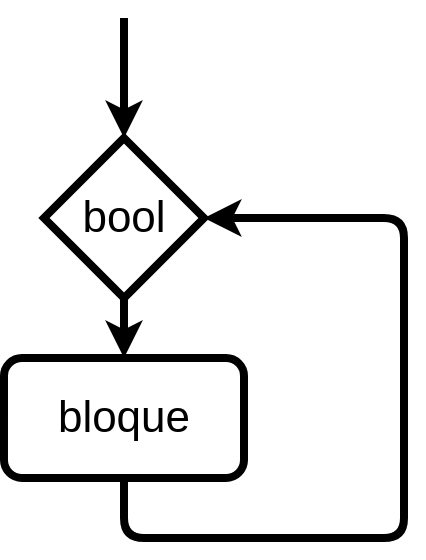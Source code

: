 <mxfile version="12.4.7" type="google"><diagram id="5hgIZi8B0zE8S4Z89QhF" name="Page-1"><mxGraphModel dx="946" dy="650" grid="1" gridSize="10" guides="1" tooltips="1" connect="1" arrows="1" fold="1" page="1" pageScale="1" pageWidth="827" pageHeight="1169" math="0" shadow="0"><root><mxCell id="0"/><mxCell id="1" parent="0"/><mxCell id="PIHZgD-HXdHKCu8ud_Xk-1" value="" style="endArrow=classic;html=1;strokeWidth=4;" edge="1" parent="1" target="PIHZgD-HXdHKCu8ud_Xk-2"><mxGeometry width="50" height="50" relative="1" as="geometry"><mxPoint x="360" y="80" as="sourcePoint"/><mxPoint x="360" y="160" as="targetPoint"/></mxGeometry></mxCell><mxCell id="PIHZgD-HXdHKCu8ud_Xk-2" value="&lt;font style=&quot;font-size: 22px&quot;&gt;bool&lt;/font&gt;" style="rhombus;whiteSpace=wrap;html=1;strokeWidth=4;" vertex="1" parent="1"><mxGeometry x="320" y="140" width="80" height="80" as="geometry"/></mxCell><mxCell id="PIHZgD-HXdHKCu8ud_Xk-4" value="" style="endArrow=classic;html=1;strokeWidth=4;exitX=0.5;exitY=1;exitDx=0;exitDy=0;" edge="1" parent="1" source="PIHZgD-HXdHKCu8ud_Xk-2" target="PIHZgD-HXdHKCu8ud_Xk-5"><mxGeometry width="50" height="50" relative="1" as="geometry"><mxPoint x="360" y="240" as="sourcePoint"/><mxPoint x="360" y="250" as="targetPoint"/></mxGeometry></mxCell><mxCell id="PIHZgD-HXdHKCu8ud_Xk-5" value="&lt;font style=&quot;font-size: 22px&quot;&gt;bloque&lt;/font&gt;" style="rounded=1;whiteSpace=wrap;html=1;strokeWidth=4;" vertex="1" parent="1"><mxGeometry x="300" y="250" width="120" height="60" as="geometry"/></mxCell><mxCell id="PIHZgD-HXdHKCu8ud_Xk-6" value="" style="edgeStyle=segmentEdgeStyle;endArrow=classic;html=1;strokeWidth=4;entryX=1;entryY=0.5;entryDx=0;entryDy=0;exitX=0.5;exitY=1;exitDx=0;exitDy=0;" edge="1" parent="1" source="PIHZgD-HXdHKCu8ud_Xk-5" target="PIHZgD-HXdHKCu8ud_Xk-2"><mxGeometry width="50" height="50" relative="1" as="geometry"><mxPoint x="360" y="320" as="sourcePoint"/><mxPoint x="400" y="190" as="targetPoint"/><Array as="points"><mxPoint x="360" y="340"/><mxPoint x="500" y="340"/><mxPoint x="500" y="180"/></Array></mxGeometry></mxCell></root></mxGraphModel></diagram></mxfile>